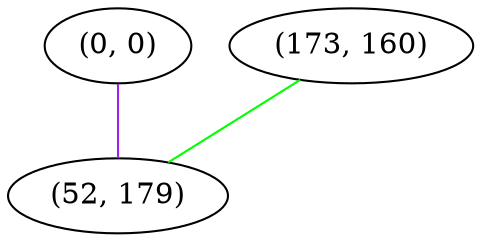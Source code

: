 graph "" {
"(0, 0)";
"(173, 160)";
"(52, 179)";
"(0, 0)" -- "(52, 179)"  [color=purple, key=0, weight=4];
"(173, 160)" -- "(52, 179)"  [color=green, key=0, weight=2];
}
